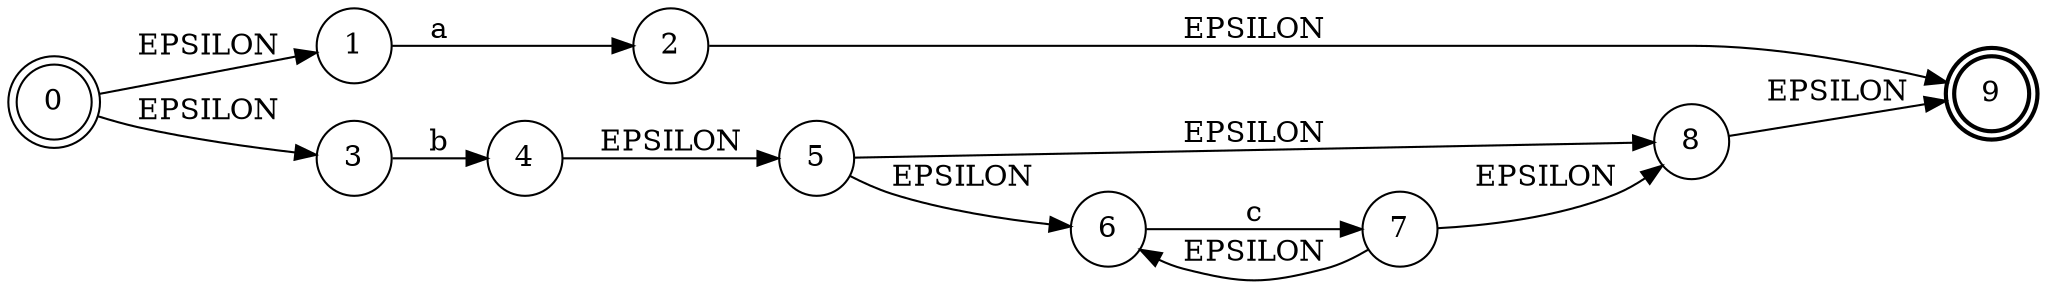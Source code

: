 digraph NDFA {
  rankdir=LR;
  node [shape = circle];
  "0" -> "1" [label="EPSILON"];
  "1" -> "2" [label="a"];
  "2" -> "9" [label="EPSILON"];
  "0" -> "3" [label="EPSILON"];
  "3" -> "4" [label="b"];
  "4" -> "5" [label="EPSILON"];
  "5" -> "8" [label="EPSILON"];
  "8" -> "9" [label="EPSILON"];
  "5" -> "6" [label="EPSILON"];
  "6" -> "7" [label="c"];
  "7" -> "8" [label="EPSILON"];
  "7" -> "6" [label="EPSILON"];
  "0" [shape = doublecircle, label="0"];
  "9" [shape = doublecircle, style=bold, label="9"];
}
